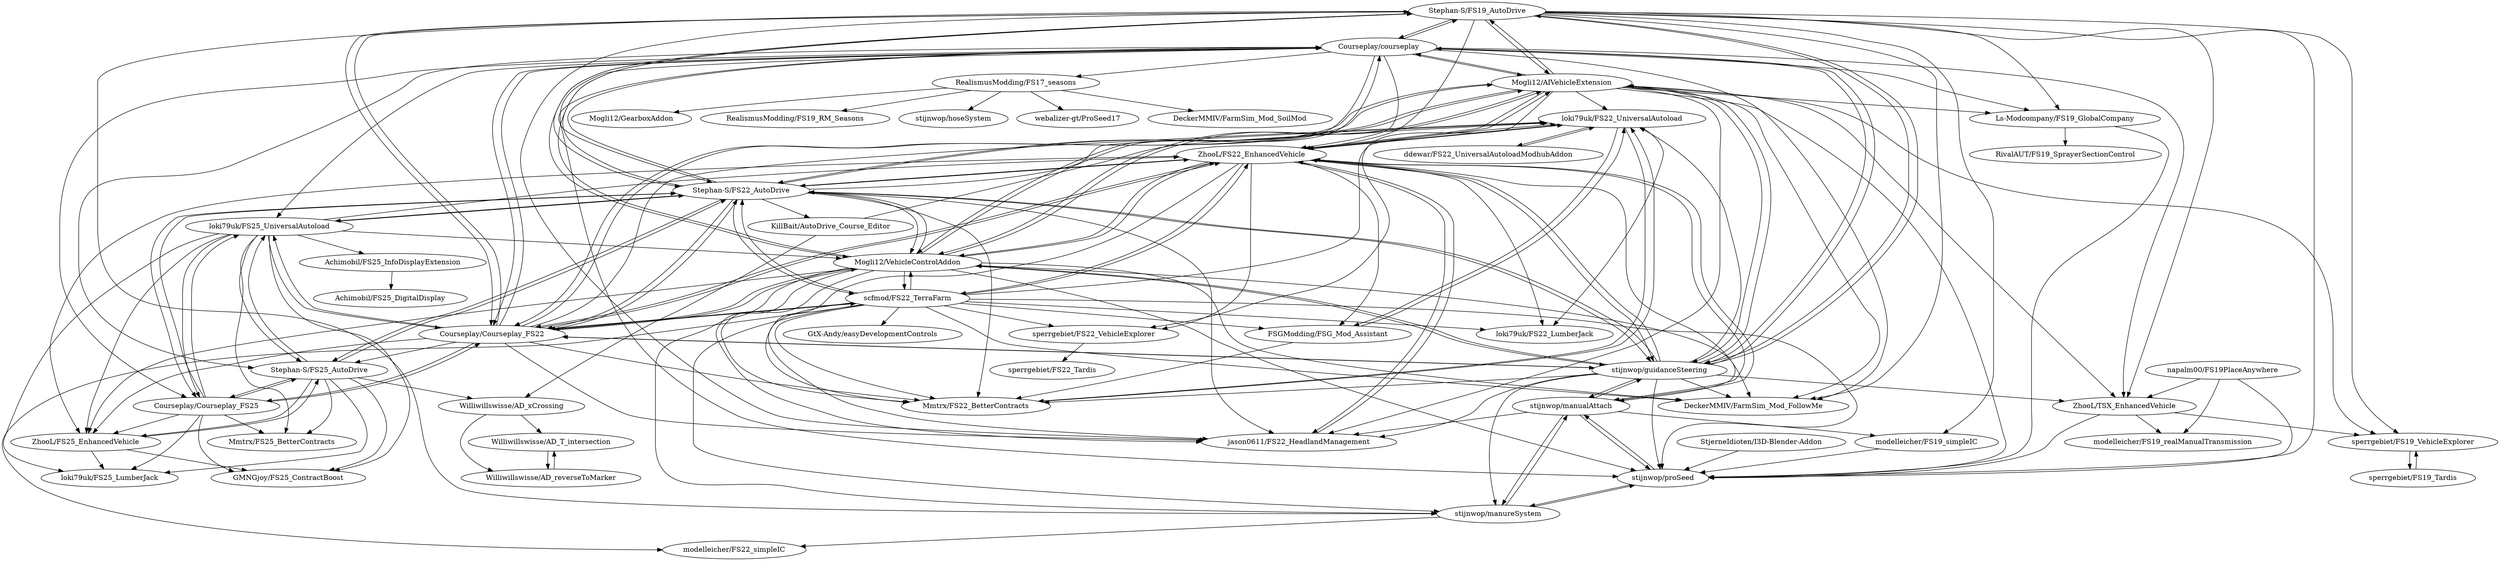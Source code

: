 digraph G {
"Stephan-S/FS19_AutoDrive" -> "Courseplay/courseplay"
"Stephan-S/FS19_AutoDrive" -> "Mogli12/AIVehicleExtension"
"Stephan-S/FS19_AutoDrive" -> "Stephan-S/FS22_AutoDrive"
"Stephan-S/FS19_AutoDrive" -> "Mogli12/VehicleControlAddon"
"Stephan-S/FS19_AutoDrive" -> "Ls-Modcompany/FS19_GlobalCompany"
"Stephan-S/FS19_AutoDrive" -> "Courseplay/Courseplay_FS22"
"Stephan-S/FS19_AutoDrive" -> "stijnwop/guidanceSteering"
"Stephan-S/FS19_AutoDrive" -> "ZhooL/FS22_EnhancedVehicle"
"Stephan-S/FS19_AutoDrive" -> "sperrgebiet/FS19_VehicleExplorer"
"Stephan-S/FS19_AutoDrive" -> "DeckerMMIV/FarmSim_Mod_FollowMe"
"Stephan-S/FS19_AutoDrive" -> "ZhooL/TSX_EnhancedVehicle"
"Stephan-S/FS19_AutoDrive" -> "stijnwop/proSeed"
"Stephan-S/FS19_AutoDrive" -> "stijnwop/manureSystem"
"Stephan-S/FS19_AutoDrive" -> "modelleicher/FS19_simpleIC"
"Stephan-S/FS19_AutoDrive" -> "jason0611/FS22_HeadlandManagement"
"ZhooL/TSX_EnhancedVehicle" -> "stijnwop/proSeed"
"ZhooL/TSX_EnhancedVehicle" -> "modelleicher/FS19_realManualTransmission"
"ZhooL/TSX_EnhancedVehicle" -> "sperrgebiet/FS19_VehicleExplorer"
"sperrgebiet/FS19_VehicleExplorer" -> "sperrgebiet/FS19_Tardis"
"stijnwop/manualAttach" -> "stijnwop/proSeed"
"stijnwop/manualAttach" -> "stijnwop/manureSystem"
"stijnwop/manualAttach" -> "jason0611/FS22_HeadlandManagement"
"stijnwop/manualAttach" -> "ZhooL/FS22_EnhancedVehicle"
"stijnwop/manualAttach" -> "stijnwop/guidanceSteering"
"stijnwop/manualAttach" -> "modelleicher/FS19_simpleIC"
"stijnwop/guidanceSteering" -> "stijnwop/proSeed"
"stijnwop/guidanceSteering" -> "Mogli12/VehicleControlAddon"
"stijnwop/guidanceSteering" -> "ZhooL/FS22_EnhancedVehicle"
"stijnwop/guidanceSteering" -> "Mogli12/AIVehicleExtension"
"stijnwop/guidanceSteering" -> "stijnwop/manualAttach"
"stijnwop/guidanceSteering" -> "stijnwop/manureSystem"
"stijnwop/guidanceSteering" -> "Courseplay/courseplay"
"stijnwop/guidanceSteering" -> "Stephan-S/FS22_AutoDrive"
"stijnwop/guidanceSteering" -> "Courseplay/Courseplay_FS22"
"stijnwop/guidanceSteering" -> "jason0611/FS22_HeadlandManagement"
"stijnwop/guidanceSteering" -> "ZhooL/TSX_EnhancedVehicle"
"stijnwop/guidanceSteering" -> "Mmtrx/FS22_BetterContracts"
"stijnwop/guidanceSteering" -> "Stephan-S/FS19_AutoDrive"
"stijnwop/guidanceSteering" -> "DeckerMMIV/FarmSim_Mod_FollowMe"
"stijnwop/guidanceSteering" -> "loki79uk/FS22_UniversalAutoload"
"Ls-Modcompany/FS19_GlobalCompany" -> "RivalAUT/FS19_SprayerSectionControl"
"Ls-Modcompany/FS19_GlobalCompany" -> "stijnwop/proSeed"
"stijnwop/manureSystem" -> "stijnwop/proSeed"
"stijnwop/manureSystem" -> "stijnwop/manualAttach"
"stijnwop/manureSystem" -> "modelleicher/FS22_simpleIC"
"napalm00/FS19PlaceAnywhere" -> "ZhooL/TSX_EnhancedVehicle"
"napalm00/FS19PlaceAnywhere" -> "stijnwop/proSeed"
"napalm00/FS19PlaceAnywhere" -> "modelleicher/FS19_realManualTransmission"
"sperrgebiet/FS19_Tardis" -> "sperrgebiet/FS19_VehicleExplorer"
"modelleicher/FS19_simpleIC" -> "stijnwop/proSeed"
"StjerneIdioten/I3D-Blender-Addon" -> "stijnwop/proSeed"
"stijnwop/proSeed" -> "stijnwop/manureSystem"
"stijnwop/proSeed" -> "stijnwop/manualAttach"
"Mogli12/VehicleControlAddon" -> "Mogli12/AIVehicleExtension"
"Mogli12/VehicleControlAddon" -> "ZhooL/FS22_EnhancedVehicle"
"Mogli12/VehicleControlAddon" -> "Stephan-S/FS22_AutoDrive"
"Mogli12/VehicleControlAddon" -> "Courseplay/Courseplay_FS22"
"Mogli12/VehicleControlAddon" -> "stijnwop/guidanceSteering"
"Mogli12/VehicleControlAddon" -> "jason0611/FS22_HeadlandManagement"
"Mogli12/VehicleControlAddon" -> "Stephan-S/FS19_AutoDrive"
"Mogli12/VehicleControlAddon" -> "Mmtrx/FS22_BetterContracts"
"Mogli12/VehicleControlAddon" -> "stijnwop/manualAttach"
"Mogli12/VehicleControlAddon" -> "stijnwop/manureSystem"
"Mogli12/VehicleControlAddon" -> "ZhooL/FS25_EnhancedVehicle"
"Mogli12/VehicleControlAddon" -> "stijnwop/proSeed"
"Mogli12/VehicleControlAddon" -> "Courseplay/courseplay"
"Mogli12/VehicleControlAddon" -> "scfmod/FS22_TerraFarm"
"Mogli12/VehicleControlAddon" -> "DeckerMMIV/FarmSim_Mod_FollowMe"
"jason0611/FS22_HeadlandManagement" -> "ZhooL/FS22_EnhancedVehicle"
"ZhooL/FS22_EnhancedVehicle" -> "Mmtrx/FS22_BetterContracts"
"ZhooL/FS22_EnhancedVehicle" -> "loki79uk/FS22_UniversalAutoload"
"ZhooL/FS22_EnhancedVehicle" -> "Stephan-S/FS22_AutoDrive"
"ZhooL/FS22_EnhancedVehicle" -> "Mogli12/VehicleControlAddon"
"ZhooL/FS22_EnhancedVehicle" -> "jason0611/FS22_HeadlandManagement"
"ZhooL/FS22_EnhancedVehicle" -> "Courseplay/Courseplay_FS22"
"ZhooL/FS22_EnhancedVehicle" -> "sperrgebiet/FS22_VehicleExplorer"
"ZhooL/FS22_EnhancedVehicle" -> "ZhooL/FS25_EnhancedVehicle"
"ZhooL/FS22_EnhancedVehicle" -> "scfmod/FS22_TerraFarm"
"ZhooL/FS22_EnhancedVehicle" -> "Mogli12/AIVehicleExtension"
"ZhooL/FS22_EnhancedVehicle" -> "stijnwop/guidanceSteering"
"ZhooL/FS22_EnhancedVehicle" -> "stijnwop/manualAttach"
"ZhooL/FS22_EnhancedVehicle" -> "DeckerMMIV/FarmSim_Mod_FollowMe"
"ZhooL/FS22_EnhancedVehicle" -> "FSGModding/FSG_Mod_Assistant"
"ZhooL/FS22_EnhancedVehicle" -> "loki79uk/FS22_LumberJack"
"Courseplay/Courseplay_FS22" -> "Stephan-S/FS22_AutoDrive"
"Courseplay/Courseplay_FS22" -> "ZhooL/FS22_EnhancedVehicle"
"Courseplay/Courseplay_FS22" -> "Mogli12/VehicleControlAddon"
"Courseplay/Courseplay_FS22" -> "Courseplay/courseplay"
"Courseplay/Courseplay_FS22" -> "Mogli12/AIVehicleExtension"
"Courseplay/Courseplay_FS22" -> "stijnwop/guidanceSteering"
"Courseplay/Courseplay_FS22" -> "Courseplay/Courseplay_FS25"
"Courseplay/Courseplay_FS22" -> "loki79uk/FS22_UniversalAutoload"
"Courseplay/Courseplay_FS22" -> "Stephan-S/FS25_AutoDrive"
"Courseplay/Courseplay_FS22" -> "Mmtrx/FS22_BetterContracts"
"Courseplay/Courseplay_FS22" -> "Stephan-S/FS19_AutoDrive"
"Courseplay/Courseplay_FS22" -> "scfmod/FS22_TerraFarm"
"Courseplay/Courseplay_FS22" -> "loki79uk/FS25_UniversalAutoload"
"Courseplay/Courseplay_FS22" -> "ZhooL/FS25_EnhancedVehicle"
"Courseplay/Courseplay_FS22" -> "jason0611/FS22_HeadlandManagement"
"Mmtrx/FS22_BetterContracts" -> "loki79uk/FS22_UniversalAutoload"
"Stephan-S/FS22_AutoDrive" -> "Courseplay/Courseplay_FS22"
"Stephan-S/FS22_AutoDrive" -> "ZhooL/FS22_EnhancedVehicle"
"Stephan-S/FS22_AutoDrive" -> "Mogli12/VehicleControlAddon"
"Stephan-S/FS22_AutoDrive" -> "loki79uk/FS22_UniversalAutoload"
"Stephan-S/FS22_AutoDrive" -> "Mogli12/AIVehicleExtension"
"Stephan-S/FS22_AutoDrive" -> "Stephan-S/FS25_AutoDrive"
"Stephan-S/FS22_AutoDrive" -> "Mmtrx/FS22_BetterContracts"
"Stephan-S/FS22_AutoDrive" -> "Courseplay/Courseplay_FS25"
"Stephan-S/FS22_AutoDrive" -> "Stephan-S/FS19_AutoDrive"
"Stephan-S/FS22_AutoDrive" -> "stijnwop/guidanceSteering"
"Stephan-S/FS22_AutoDrive" -> "KillBait/AutoDrive_Course_Editor"
"Stephan-S/FS22_AutoDrive" -> "Courseplay/courseplay"
"Stephan-S/FS22_AutoDrive" -> "scfmod/FS22_TerraFarm"
"Stephan-S/FS22_AutoDrive" -> "loki79uk/FS25_UniversalAutoload"
"Stephan-S/FS22_AutoDrive" -> "jason0611/FS22_HeadlandManagement"
"loki79uk/FS22_UniversalAutoload" -> "Mmtrx/FS22_BetterContracts"
"loki79uk/FS22_UniversalAutoload" -> "ddewar/FS22_UniversalAutoloadModhubAddon"
"loki79uk/FS22_UniversalAutoload" -> "loki79uk/FS22_LumberJack"
"loki79uk/FS22_UniversalAutoload" -> "ZhooL/FS22_EnhancedVehicle"
"loki79uk/FS22_UniversalAutoload" -> "FSGModding/FSG_Mod_Assistant"
"KillBait/AutoDrive_Course_Editor" -> "loki79uk/FS22_UniversalAutoload"
"KillBait/AutoDrive_Course_Editor" -> "Williwillswisse/AD_xCrossing"
"scfmod/FS22_TerraFarm" -> "ZhooL/FS22_EnhancedVehicle"
"scfmod/FS22_TerraFarm" -> "loki79uk/FS22_UniversalAutoload"
"scfmod/FS22_TerraFarm" -> "Mmtrx/FS22_BetterContracts"
"scfmod/FS22_TerraFarm" -> "Stephan-S/FS22_AutoDrive"
"scfmod/FS22_TerraFarm" -> "jason0611/FS22_HeadlandManagement"
"scfmod/FS22_TerraFarm" -> "FSGModding/FSG_Mod_Assistant"
"scfmod/FS22_TerraFarm" -> "Mogli12/VehicleControlAddon"
"scfmod/FS22_TerraFarm" -> "Courseplay/Courseplay_FS22"
"scfmod/FS22_TerraFarm" -> "DeckerMMIV/FarmSim_Mod_FollowMe"
"scfmod/FS22_TerraFarm" -> "loki79uk/FS22_LumberJack"
"scfmod/FS22_TerraFarm" -> "modelleicher/FS22_simpleIC"
"scfmod/FS22_TerraFarm" -> "stijnwop/proSeed"
"scfmod/FS22_TerraFarm" -> "sperrgebiet/FS22_VehicleExplorer"
"scfmod/FS22_TerraFarm" -> "GtX-Andy/easyDevelopmentControls"
"scfmod/FS22_TerraFarm" -> "stijnwop/manureSystem"
"ddewar/FS22_UniversalAutoloadModhubAddon" -> "loki79uk/FS22_UniversalAutoload"
"sperrgebiet/FS22_VehicleExplorer" -> "sperrgebiet/FS22_Tardis"
"FSGModding/FSG_Mod_Assistant" -> "loki79uk/FS22_UniversalAutoload"
"FSGModding/FSG_Mod_Assistant" -> "Mmtrx/FS22_BetterContracts"
"Mogli12/AIVehicleExtension" -> "Mogli12/VehicleControlAddon"
"Mogli12/AIVehicleExtension" -> "ZhooL/FS22_EnhancedVehicle"
"Mogli12/AIVehicleExtension" -> "Stephan-S/FS19_AutoDrive"
"Mogli12/AIVehicleExtension" -> "stijnwop/guidanceSteering"
"Mogli12/AIVehicleExtension" -> "Stephan-S/FS22_AutoDrive"
"Mogli12/AIVehicleExtension" -> "DeckerMMIV/FarmSim_Mod_FollowMe"
"Mogli12/AIVehicleExtension" -> "Courseplay/Courseplay_FS22"
"Mogli12/AIVehicleExtension" -> "Courseplay/courseplay"
"Mogli12/AIVehicleExtension" -> "Ls-Modcompany/FS19_GlobalCompany"
"Mogli12/AIVehicleExtension" -> "ZhooL/TSX_EnhancedVehicle"
"Mogli12/AIVehicleExtension" -> "sperrgebiet/FS19_VehicleExplorer"
"Mogli12/AIVehicleExtension" -> "jason0611/FS22_HeadlandManagement"
"Mogli12/AIVehicleExtension" -> "loki79uk/FS22_UniversalAutoload"
"Mogli12/AIVehicleExtension" -> "stijnwop/proSeed"
"Mogli12/AIVehicleExtension" -> "sperrgebiet/FS22_VehicleExplorer"
"RealismusModding/FS17_seasons" -> "Mogli12/GearboxAddon"
"RealismusModding/FS17_seasons" -> "RealismusModding/FS19_RM_Seasons"
"RealismusModding/FS17_seasons" -> "stijnwop/hoseSystem"
"RealismusModding/FS17_seasons" -> "webalizer-gt/ProSeed17"
"RealismusModding/FS17_seasons" -> "DeckerMMIV/FarmSim_Mod_SoilMod"
"Courseplay/Courseplay_FS25" -> "Stephan-S/FS25_AutoDrive"
"Courseplay/Courseplay_FS25" -> "loki79uk/FS25_UniversalAutoload"
"Courseplay/Courseplay_FS25" -> "ZhooL/FS25_EnhancedVehicle"
"Courseplay/Courseplay_FS25" -> "Stephan-S/FS22_AutoDrive"
"Courseplay/Courseplay_FS25" -> "Courseplay/Courseplay_FS22"
"Courseplay/Courseplay_FS25" -> "loki79uk/FS25_LumberJack"
"Courseplay/Courseplay_FS25" -> "GMNGjoy/FS25_ContractBoost"
"Courseplay/Courseplay_FS25" -> "Mmtrx/FS25_BetterContracts"
"loki79uk/FS25_UniversalAutoload" -> "Stephan-S/FS25_AutoDrive"
"loki79uk/FS25_UniversalAutoload" -> "Courseplay/Courseplay_FS25"
"loki79uk/FS25_UniversalAutoload" -> "ZhooL/FS25_EnhancedVehicle"
"loki79uk/FS25_UniversalAutoload" -> "loki79uk/FS25_LumberJack"
"loki79uk/FS25_UniversalAutoload" -> "Mmtrx/FS25_BetterContracts"
"loki79uk/FS25_UniversalAutoload" -> "GMNGjoy/FS25_ContractBoost"
"loki79uk/FS25_UniversalAutoload" -> "Achimobil/FS25_InfoDisplayExtension"
"loki79uk/FS25_UniversalAutoload" -> "Stephan-S/FS22_AutoDrive"
"loki79uk/FS25_UniversalAutoload" -> "ZhooL/FS22_EnhancedVehicle"
"loki79uk/FS25_UniversalAutoload" -> "Mogli12/VehicleControlAddon"
"loki79uk/FS25_UniversalAutoload" -> "Courseplay/Courseplay_FS22"
"Courseplay/courseplay" -> "Stephan-S/FS19_AutoDrive"
"Courseplay/courseplay" -> "Courseplay/Courseplay_FS22"
"Courseplay/courseplay" -> "stijnwop/guidanceSteering"
"Courseplay/courseplay" -> "Mogli12/AIVehicleExtension"
"Courseplay/courseplay" -> "Stephan-S/FS22_AutoDrive"
"Courseplay/courseplay" -> "Mogli12/VehicleControlAddon"
"Courseplay/courseplay" -> "ZhooL/FS22_EnhancedVehicle"
"Courseplay/courseplay" -> "ZhooL/TSX_EnhancedVehicle"
"Courseplay/courseplay" -> "Courseplay/Courseplay_FS25"
"Courseplay/courseplay" -> "Stephan-S/FS25_AutoDrive"
"Courseplay/courseplay" -> "DeckerMMIV/FarmSim_Mod_FollowMe"
"Courseplay/courseplay" -> "Ls-Modcompany/FS19_GlobalCompany"
"Courseplay/courseplay" -> "RealismusModding/FS17_seasons"
"Courseplay/courseplay" -> "stijnwop/proSeed"
"Courseplay/courseplay" -> "loki79uk/FS25_UniversalAutoload"
"Stephan-S/FS25_AutoDrive" -> "Courseplay/Courseplay_FS25"
"Stephan-S/FS25_AutoDrive" -> "loki79uk/FS25_UniversalAutoload"
"Stephan-S/FS25_AutoDrive" -> "ZhooL/FS25_EnhancedVehicle"
"Stephan-S/FS25_AutoDrive" -> "loki79uk/FS25_LumberJack"
"Stephan-S/FS25_AutoDrive" -> "Williwillswisse/AD_xCrossing"
"Stephan-S/FS25_AutoDrive" -> "Mmtrx/FS25_BetterContracts"
"Stephan-S/FS25_AutoDrive" -> "Stephan-S/FS22_AutoDrive"
"Stephan-S/FS25_AutoDrive" -> "GMNGjoy/FS25_ContractBoost"
"ZhooL/FS25_EnhancedVehicle" -> "Stephan-S/FS25_AutoDrive"
"ZhooL/FS25_EnhancedVehicle" -> "GMNGjoy/FS25_ContractBoost"
"ZhooL/FS25_EnhancedVehicle" -> "loki79uk/FS25_LumberJack"
"Achimobil/FS25_InfoDisplayExtension" -> "Achimobil/FS25_DigitalDisplay"
"Williwillswisse/AD_xCrossing" -> "Williwillswisse/AD_T_intersection"
"Williwillswisse/AD_xCrossing" -> "Williwillswisse/AD_reverseToMarker"
"Williwillswisse/AD_reverseToMarker" -> "Williwillswisse/AD_T_intersection"
"Williwillswisse/AD_T_intersection" -> "Williwillswisse/AD_reverseToMarker"
"Stephan-S/FS19_AutoDrive" ["l"="-0.25,44.929"]
"Courseplay/courseplay" ["l"="-0.233,44.911"]
"Mogli12/AIVehicleExtension" ["l"="-0.268,44.927"]
"Stephan-S/FS22_AutoDrive" ["l"="-0.257,44.898"]
"Mogli12/VehicleControlAddon" ["l"="-0.272,44.912"]
"Ls-Modcompany/FS19_GlobalCompany" ["l"="-0.24,44.948"]
"Courseplay/Courseplay_FS22" ["l"="-0.275,44.895"]
"stijnwop/guidanceSteering" ["l"="-0.259,44.917"]
"ZhooL/FS22_EnhancedVehicle" ["l"="-0.289,44.911"]
"sperrgebiet/FS19_VehicleExplorer" ["l"="-0.244,44.96"]
"DeckerMMIV/FarmSim_Mod_FollowMe" ["l"="-0.271,44.937"]
"ZhooL/TSX_EnhancedVehicle" ["l"="-0.225,44.939"]
"stijnwop/proSeed" ["l"="-0.257,44.943"]
"stijnwop/manureSystem" ["l"="-0.285,44.945"]
"modelleicher/FS19_simpleIC" ["l"="-0.272,44.96"]
"jason0611/FS22_HeadlandManagement" ["l"="-0.285,44.922"]
"modelleicher/FS19_realManualTransmission" ["l"="-0.19,44.957"]
"sperrgebiet/FS19_Tardis" ["l"="-0.241,44.982"]
"stijnwop/manualAttach" ["l"="-0.286,44.934"]
"Mmtrx/FS22_BetterContracts" ["l"="-0.299,44.896"]
"loki79uk/FS22_UniversalAutoload" ["l"="-0.31,44.903"]
"RivalAUT/FS19_SprayerSectionControl" ["l"="-0.257,44.979"]
"modelleicher/FS22_simpleIC" ["l"="-0.316,44.953"]
"napalm00/FS19PlaceAnywhere" ["l"="-0.213,44.956"]
"StjerneIdioten/I3D-Blender-Addon" ["l"="-0.225,44.975"]
"ZhooL/FS25_EnhancedVehicle" ["l"="-0.276,44.872"]
"scfmod/FS22_TerraFarm" ["l"="-0.302,44.921"]
"sperrgebiet/FS22_VehicleExplorer" ["l"="-0.318,44.935"]
"FSGModding/FSG_Mod_Assistant" ["l"="-0.329,44.905"]
"loki79uk/FS22_LumberJack" ["l"="-0.329,44.918"]
"Courseplay/Courseplay_FS25" ["l"="-0.23,44.874"]
"Stephan-S/FS25_AutoDrive" ["l"="-0.258,44.864"]
"loki79uk/FS25_UniversalAutoload" ["l"="-0.251,44.878"]
"KillBait/AutoDrive_Course_Editor" ["l"="-0.31,44.871"]
"ddewar/FS22_UniversalAutoloadModhubAddon" ["l"="-0.343,44.893"]
"Williwillswisse/AD_xCrossing" ["l"="-0.305,44.844"]
"GtX-Andy/easyDevelopmentControls" ["l"="-0.353,44.931"]
"sperrgebiet/FS22_Tardis" ["l"="-0.345,44.951"]
"RealismusModding/FS17_seasons" ["l"="-0.149,44.914"]
"Mogli12/GearboxAddon" ["l"="-0.113,44.928"]
"RealismusModding/FS19_RM_Seasons" ["l"="-0.119,44.914"]
"stijnwop/hoseSystem" ["l"="-0.139,44.898"]
"webalizer-gt/ProSeed17" ["l"="-0.138,44.93"]
"DeckerMMIV/FarmSim_Mod_SoilMod" ["l"="-0.121,44.9"]
"loki79uk/FS25_LumberJack" ["l"="-0.242,44.851"]
"GMNGjoy/FS25_ContractBoost" ["l"="-0.264,44.85"]
"Mmtrx/FS25_BetterContracts" ["l"="-0.22,44.856"]
"Achimobil/FS25_InfoDisplayExtension" ["l"="-0.224,44.834"]
"Achimobil/FS25_DigitalDisplay" ["l"="-0.21,44.815"]
"Williwillswisse/AD_T_intersection" ["l"="-0.312,44.826"]
"Williwillswisse/AD_reverseToMarker" ["l"="-0.326,44.831"]
}